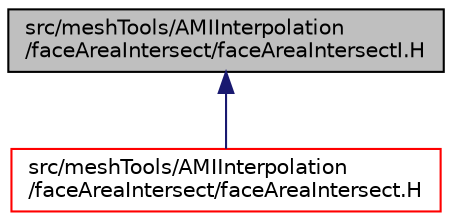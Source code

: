 digraph "src/meshTools/AMIInterpolation/faceAreaIntersect/faceAreaIntersectI.H"
{
  bgcolor="transparent";
  edge [fontname="Helvetica",fontsize="10",labelfontname="Helvetica",labelfontsize="10"];
  node [fontname="Helvetica",fontsize="10",shape=record];
  Node1 [label="src/meshTools/AMIInterpolation\l/faceAreaIntersect/faceAreaIntersectI.H",height=0.2,width=0.4,color="black", fillcolor="grey75", style="filled", fontcolor="black"];
  Node1 -> Node2 [dir="back",color="midnightblue",fontsize="10",style="solid",fontname="Helvetica"];
  Node2 [label="src/meshTools/AMIInterpolation\l/faceAreaIntersect/faceAreaIntersect.H",height=0.2,width=0.4,color="red",URL="$a07208.html"];
}
